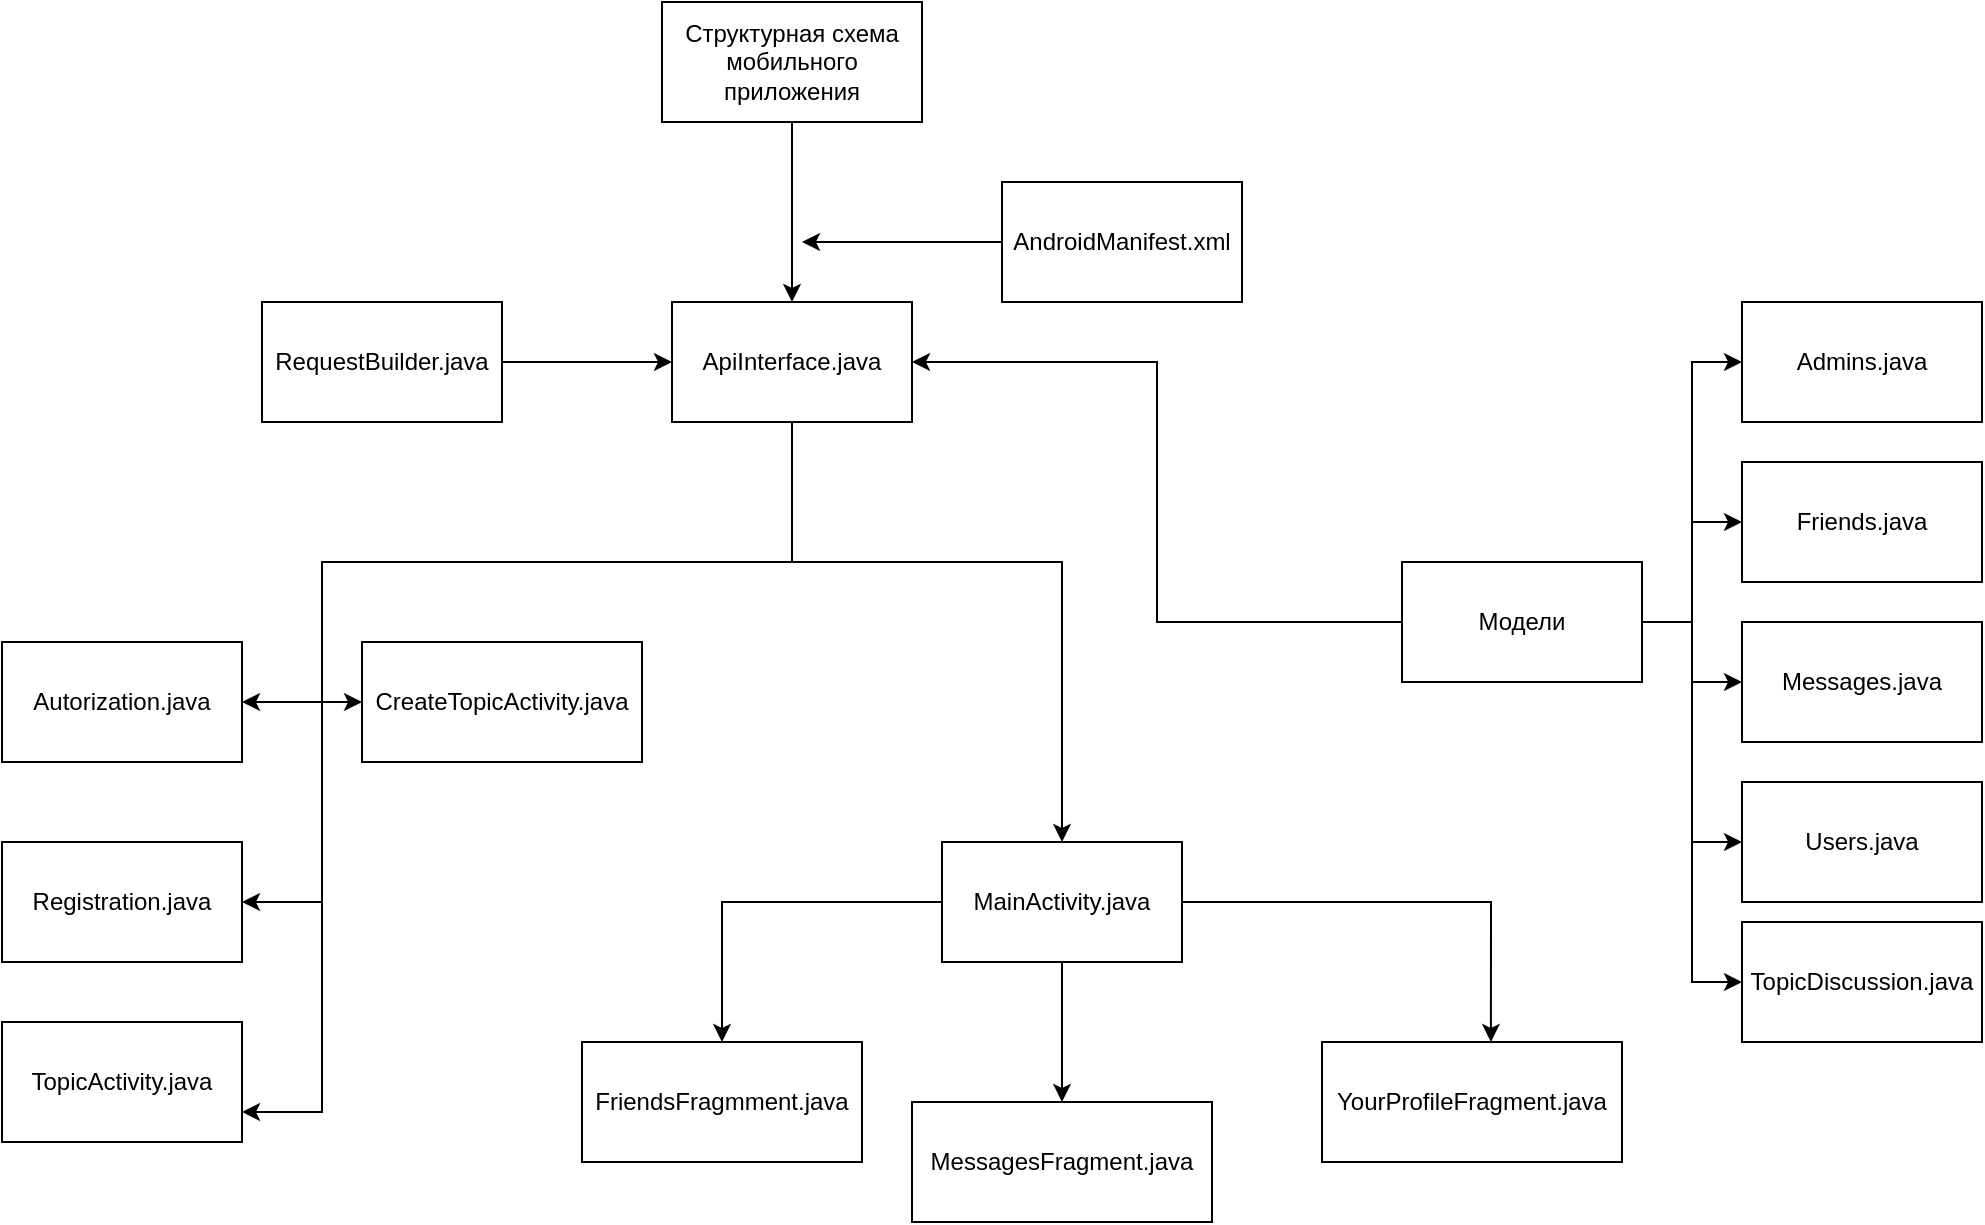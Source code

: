 <mxfile version="21.3.3" type="github">
  <diagram name="Page-1" id="MqbIlmGieXDHt19oIzhB">
    <mxGraphModel dx="1257" dy="660" grid="1" gridSize="10" guides="1" tooltips="1" connect="1" arrows="1" fold="1" page="1" pageScale="1" pageWidth="827" pageHeight="1169" math="0" shadow="0">
      <root>
        <mxCell id="0" />
        <mxCell id="1" parent="0" />
        <mxCell id="SnJDnU27NJ9fvoCZi5_q-20" style="edgeStyle=orthogonalEdgeStyle;rounded=0;orthogonalLoop=1;jettySize=auto;html=1;" edge="1" parent="1" source="SnJDnU27NJ9fvoCZi5_q-1" target="SnJDnU27NJ9fvoCZi5_q-2">
          <mxGeometry relative="1" as="geometry" />
        </mxCell>
        <mxCell id="SnJDnU27NJ9fvoCZi5_q-1" value="Структурная схема мобильного приложения" style="rounded=0;whiteSpace=wrap;html=1;" vertex="1" parent="1">
          <mxGeometry x="450" y="20" width="130" height="60" as="geometry" />
        </mxCell>
        <mxCell id="SnJDnU27NJ9fvoCZi5_q-23" style="edgeStyle=orthogonalEdgeStyle;rounded=0;orthogonalLoop=1;jettySize=auto;html=1;entryX=1;entryY=0.75;entryDx=0;entryDy=0;" edge="1" parent="1" source="SnJDnU27NJ9fvoCZi5_q-2" target="SnJDnU27NJ9fvoCZi5_q-19">
          <mxGeometry relative="1" as="geometry">
            <Array as="points">
              <mxPoint x="515" y="300" />
              <mxPoint x="280" y="300" />
              <mxPoint x="280" y="575" />
            </Array>
          </mxGeometry>
        </mxCell>
        <mxCell id="SnJDnU27NJ9fvoCZi5_q-24" style="edgeStyle=orthogonalEdgeStyle;rounded=0;orthogonalLoop=1;jettySize=auto;html=1;entryX=1;entryY=0.5;entryDx=0;entryDy=0;" edge="1" parent="1" source="SnJDnU27NJ9fvoCZi5_q-2" target="SnJDnU27NJ9fvoCZi5_q-16">
          <mxGeometry relative="1" as="geometry">
            <Array as="points">
              <mxPoint x="515" y="300" />
              <mxPoint x="280" y="300" />
              <mxPoint x="280" y="370" />
            </Array>
          </mxGeometry>
        </mxCell>
        <mxCell id="SnJDnU27NJ9fvoCZi5_q-25" style="edgeStyle=orthogonalEdgeStyle;rounded=0;orthogonalLoop=1;jettySize=auto;html=1;entryX=1;entryY=0.5;entryDx=0;entryDy=0;" edge="1" parent="1" source="SnJDnU27NJ9fvoCZi5_q-2" target="SnJDnU27NJ9fvoCZi5_q-17">
          <mxGeometry relative="1" as="geometry">
            <Array as="points">
              <mxPoint x="515" y="300" />
              <mxPoint x="280" y="300" />
              <mxPoint x="280" y="470" />
            </Array>
          </mxGeometry>
        </mxCell>
        <mxCell id="SnJDnU27NJ9fvoCZi5_q-26" style="edgeStyle=orthogonalEdgeStyle;rounded=0;orthogonalLoop=1;jettySize=auto;html=1;entryX=0;entryY=0.5;entryDx=0;entryDy=0;" edge="1" parent="1" source="SnJDnU27NJ9fvoCZi5_q-2" target="SnJDnU27NJ9fvoCZi5_q-18">
          <mxGeometry relative="1" as="geometry">
            <Array as="points">
              <mxPoint x="515" y="300" />
              <mxPoint x="280" y="300" />
              <mxPoint x="280" y="370" />
            </Array>
          </mxGeometry>
        </mxCell>
        <mxCell id="SnJDnU27NJ9fvoCZi5_q-27" style="edgeStyle=orthogonalEdgeStyle;rounded=0;orthogonalLoop=1;jettySize=auto;html=1;entryX=0.5;entryY=0;entryDx=0;entryDy=0;exitX=0.5;exitY=1;exitDx=0;exitDy=0;" edge="1" parent="1" source="SnJDnU27NJ9fvoCZi5_q-2" target="SnJDnU27NJ9fvoCZi5_q-4">
          <mxGeometry relative="1" as="geometry">
            <Array as="points">
              <mxPoint x="515" y="300" />
              <mxPoint x="650" y="300" />
            </Array>
          </mxGeometry>
        </mxCell>
        <mxCell id="SnJDnU27NJ9fvoCZi5_q-2" value="ApiInterface.java" style="rounded=0;whiteSpace=wrap;html=1;" vertex="1" parent="1">
          <mxGeometry x="455" y="170" width="120" height="60" as="geometry" />
        </mxCell>
        <mxCell id="SnJDnU27NJ9fvoCZi5_q-21" style="edgeStyle=orthogonalEdgeStyle;rounded=0;orthogonalLoop=1;jettySize=auto;html=1;entryX=0;entryY=0.5;entryDx=0;entryDy=0;" edge="1" parent="1" source="SnJDnU27NJ9fvoCZi5_q-3" target="SnJDnU27NJ9fvoCZi5_q-2">
          <mxGeometry relative="1" as="geometry" />
        </mxCell>
        <mxCell id="SnJDnU27NJ9fvoCZi5_q-3" value="RequestBuilder.java&lt;br&gt;" style="whiteSpace=wrap;html=1;" vertex="1" parent="1">
          <mxGeometry x="250" y="170" width="120" height="60" as="geometry" />
        </mxCell>
        <mxCell id="SnJDnU27NJ9fvoCZi5_q-28" style="edgeStyle=orthogonalEdgeStyle;rounded=0;orthogonalLoop=1;jettySize=auto;html=1;entryX=0.5;entryY=0;entryDx=0;entryDy=0;" edge="1" parent="1" source="SnJDnU27NJ9fvoCZi5_q-4" target="SnJDnU27NJ9fvoCZi5_q-5">
          <mxGeometry relative="1" as="geometry" />
        </mxCell>
        <mxCell id="SnJDnU27NJ9fvoCZi5_q-29" style="edgeStyle=orthogonalEdgeStyle;rounded=0;orthogonalLoop=1;jettySize=auto;html=1;entryX=0.563;entryY=0;entryDx=0;entryDy=0;entryPerimeter=0;" edge="1" parent="1" source="SnJDnU27NJ9fvoCZi5_q-4" target="SnJDnU27NJ9fvoCZi5_q-7">
          <mxGeometry relative="1" as="geometry" />
        </mxCell>
        <mxCell id="SnJDnU27NJ9fvoCZi5_q-30" style="edgeStyle=orthogonalEdgeStyle;rounded=0;orthogonalLoop=1;jettySize=auto;html=1;entryX=0.5;entryY=0;entryDx=0;entryDy=0;" edge="1" parent="1" source="SnJDnU27NJ9fvoCZi5_q-4" target="SnJDnU27NJ9fvoCZi5_q-6">
          <mxGeometry relative="1" as="geometry" />
        </mxCell>
        <mxCell id="SnJDnU27NJ9fvoCZi5_q-4" value="MainActivity.java" style="whiteSpace=wrap;html=1;" vertex="1" parent="1">
          <mxGeometry x="590" y="440" width="120" height="60" as="geometry" />
        </mxCell>
        <mxCell id="SnJDnU27NJ9fvoCZi5_q-5" value="FriendsFragmment.java" style="whiteSpace=wrap;html=1;" vertex="1" parent="1">
          <mxGeometry x="410" y="540" width="140" height="60" as="geometry" />
        </mxCell>
        <mxCell id="SnJDnU27NJ9fvoCZi5_q-6" value="MessagesFragment.java" style="whiteSpace=wrap;html=1;" vertex="1" parent="1">
          <mxGeometry x="575" y="570" width="150" height="60" as="geometry" />
        </mxCell>
        <mxCell id="SnJDnU27NJ9fvoCZi5_q-7" value="YourProfileFragment.java" style="whiteSpace=wrap;html=1;" vertex="1" parent="1">
          <mxGeometry x="780" y="540" width="150" height="60" as="geometry" />
        </mxCell>
        <mxCell id="SnJDnU27NJ9fvoCZi5_q-31" style="edgeStyle=orthogonalEdgeStyle;rounded=0;orthogonalLoop=1;jettySize=auto;html=1;entryX=1;entryY=0.5;entryDx=0;entryDy=0;" edge="1" parent="1" source="SnJDnU27NJ9fvoCZi5_q-8" target="SnJDnU27NJ9fvoCZi5_q-2">
          <mxGeometry relative="1" as="geometry" />
        </mxCell>
        <mxCell id="SnJDnU27NJ9fvoCZi5_q-32" style="edgeStyle=orthogonalEdgeStyle;rounded=0;orthogonalLoop=1;jettySize=auto;html=1;entryX=0;entryY=0.5;entryDx=0;entryDy=0;" edge="1" parent="1" source="SnJDnU27NJ9fvoCZi5_q-8" target="SnJDnU27NJ9fvoCZi5_q-9">
          <mxGeometry relative="1" as="geometry" />
        </mxCell>
        <mxCell id="SnJDnU27NJ9fvoCZi5_q-33" style="edgeStyle=orthogonalEdgeStyle;rounded=0;orthogonalLoop=1;jettySize=auto;html=1;entryX=0;entryY=0.5;entryDx=0;entryDy=0;" edge="1" parent="1" source="SnJDnU27NJ9fvoCZi5_q-8" target="SnJDnU27NJ9fvoCZi5_q-10">
          <mxGeometry relative="1" as="geometry" />
        </mxCell>
        <mxCell id="SnJDnU27NJ9fvoCZi5_q-34" style="edgeStyle=orthogonalEdgeStyle;rounded=0;orthogonalLoop=1;jettySize=auto;html=1;entryX=0;entryY=0.5;entryDx=0;entryDy=0;" edge="1" parent="1" source="SnJDnU27NJ9fvoCZi5_q-8" target="SnJDnU27NJ9fvoCZi5_q-11">
          <mxGeometry relative="1" as="geometry" />
        </mxCell>
        <mxCell id="SnJDnU27NJ9fvoCZi5_q-35" style="edgeStyle=orthogonalEdgeStyle;rounded=0;orthogonalLoop=1;jettySize=auto;html=1;entryX=0;entryY=0.5;entryDx=0;entryDy=0;" edge="1" parent="1" source="SnJDnU27NJ9fvoCZi5_q-8" target="SnJDnU27NJ9fvoCZi5_q-13">
          <mxGeometry relative="1" as="geometry" />
        </mxCell>
        <mxCell id="SnJDnU27NJ9fvoCZi5_q-36" style="edgeStyle=orthogonalEdgeStyle;rounded=0;orthogonalLoop=1;jettySize=auto;html=1;entryX=0;entryY=0.5;entryDx=0;entryDy=0;" edge="1" parent="1" source="SnJDnU27NJ9fvoCZi5_q-8" target="SnJDnU27NJ9fvoCZi5_q-12">
          <mxGeometry relative="1" as="geometry" />
        </mxCell>
        <mxCell id="SnJDnU27NJ9fvoCZi5_q-8" value="Модели" style="whiteSpace=wrap;html=1;" vertex="1" parent="1">
          <mxGeometry x="820" y="300" width="120" height="60" as="geometry" />
        </mxCell>
        <mxCell id="SnJDnU27NJ9fvoCZi5_q-9" value="Admins.java" style="whiteSpace=wrap;html=1;" vertex="1" parent="1">
          <mxGeometry x="990" y="170" width="120" height="60" as="geometry" />
        </mxCell>
        <mxCell id="SnJDnU27NJ9fvoCZi5_q-10" value="Friends.java" style="whiteSpace=wrap;html=1;" vertex="1" parent="1">
          <mxGeometry x="990" y="250" width="120" height="60" as="geometry" />
        </mxCell>
        <mxCell id="SnJDnU27NJ9fvoCZi5_q-11" value="Messages.java" style="whiteSpace=wrap;html=1;" vertex="1" parent="1">
          <mxGeometry x="990" y="330" width="120" height="60" as="geometry" />
        </mxCell>
        <mxCell id="SnJDnU27NJ9fvoCZi5_q-12" value="TopicDiscussion.java" style="whiteSpace=wrap;html=1;" vertex="1" parent="1">
          <mxGeometry x="990" y="480" width="120" height="60" as="geometry" />
        </mxCell>
        <mxCell id="SnJDnU27NJ9fvoCZi5_q-13" value="Users.java" style="whiteSpace=wrap;html=1;" vertex="1" parent="1">
          <mxGeometry x="990" y="410" width="120" height="60" as="geometry" />
        </mxCell>
        <mxCell id="SnJDnU27NJ9fvoCZi5_q-22" style="edgeStyle=orthogonalEdgeStyle;rounded=0;orthogonalLoop=1;jettySize=auto;html=1;" edge="1" parent="1" source="SnJDnU27NJ9fvoCZi5_q-15">
          <mxGeometry relative="1" as="geometry">
            <mxPoint x="520" y="140" as="targetPoint" />
          </mxGeometry>
        </mxCell>
        <mxCell id="SnJDnU27NJ9fvoCZi5_q-15" value="AndroidManifest.xml" style="whiteSpace=wrap;html=1;" vertex="1" parent="1">
          <mxGeometry x="620" y="110" width="120" height="60" as="geometry" />
        </mxCell>
        <mxCell id="SnJDnU27NJ9fvoCZi5_q-16" value="Autorization.java" style="whiteSpace=wrap;html=1;" vertex="1" parent="1">
          <mxGeometry x="120" y="340" width="120" height="60" as="geometry" />
        </mxCell>
        <mxCell id="SnJDnU27NJ9fvoCZi5_q-17" value="Registration.java" style="whiteSpace=wrap;html=1;" vertex="1" parent="1">
          <mxGeometry x="120" y="440" width="120" height="60" as="geometry" />
        </mxCell>
        <mxCell id="SnJDnU27NJ9fvoCZi5_q-18" value="CreateTopicActivity.java" style="whiteSpace=wrap;html=1;" vertex="1" parent="1">
          <mxGeometry x="300" y="340" width="140" height="60" as="geometry" />
        </mxCell>
        <mxCell id="SnJDnU27NJ9fvoCZi5_q-19" value="TopicActivity.java" style="whiteSpace=wrap;html=1;" vertex="1" parent="1">
          <mxGeometry x="120" y="530" width="120" height="60" as="geometry" />
        </mxCell>
      </root>
    </mxGraphModel>
  </diagram>
</mxfile>
